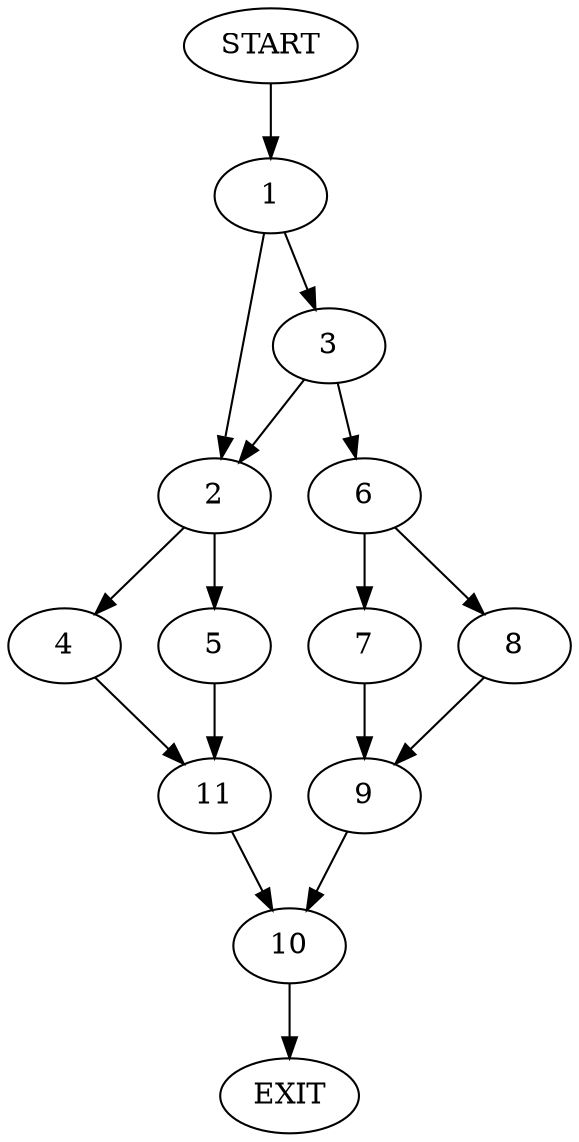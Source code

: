 digraph {
0 [label="START"]
12 [label="EXIT"]
0 -> 1
1 -> 2
1 -> 3
2 -> 4
2 -> 5
3 -> 2
3 -> 6
6 -> 7
6 -> 8
8 -> 9
7 -> 9
9 -> 10
10 -> 12
5 -> 11
4 -> 11
11 -> 10
}
